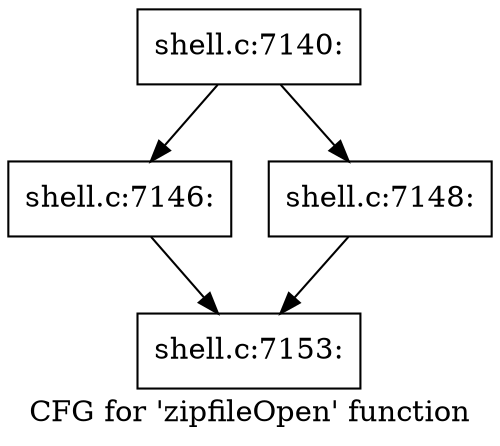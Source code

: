 digraph "CFG for 'zipfileOpen' function" {
	label="CFG for 'zipfileOpen' function";

	Node0x560276aac580 [shape=record,label="{shell.c:7140:}"];
	Node0x560276aac580 -> Node0x560276aae520;
	Node0x560276aac580 -> Node0x560276aae570;
	Node0x560276aae520 [shape=record,label="{shell.c:7146:}"];
	Node0x560276aae520 -> Node0x560276aac700;
	Node0x560276aae570 [shape=record,label="{shell.c:7148:}"];
	Node0x560276aae570 -> Node0x560276aac700;
	Node0x560276aac700 [shape=record,label="{shell.c:7153:}"];
}
